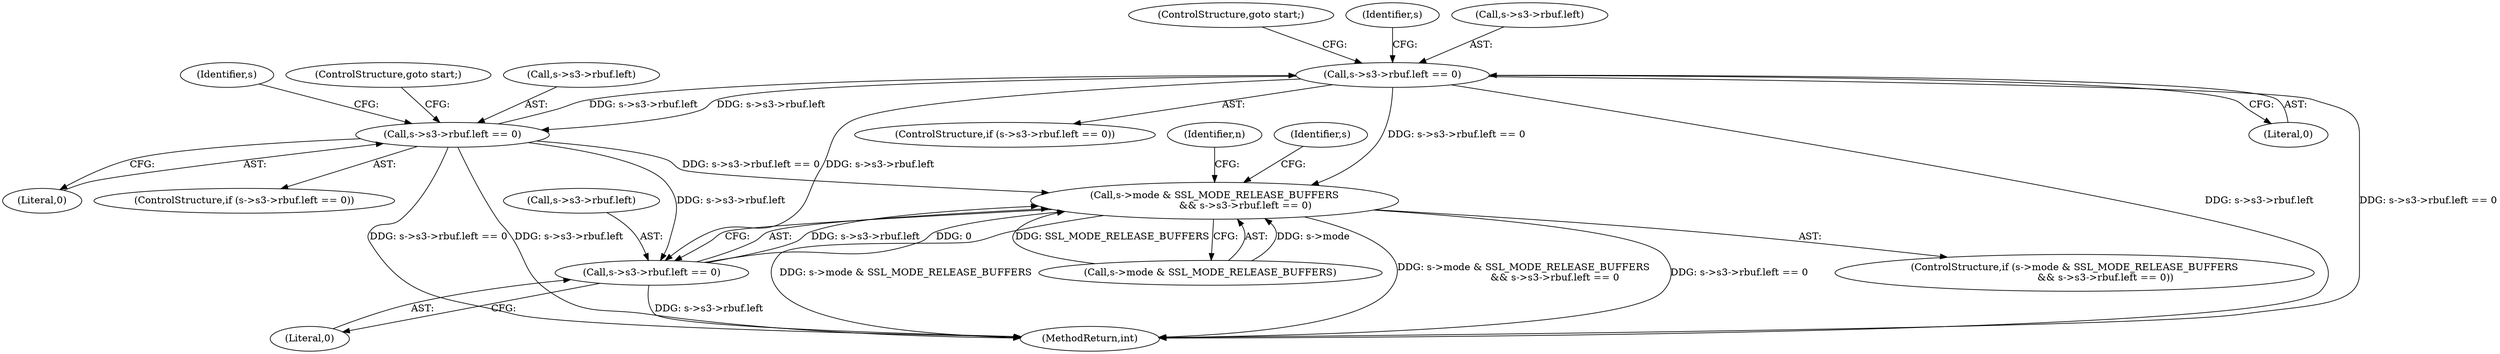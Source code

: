 digraph "0_openssl_e9bbefbf0f24c57645e7ad6a5a71ae649d18ac8e_0@pointer" {
"1001391" [label="(Call,s->s3->rbuf.left == 0)"];
"1000849" [label="(Call,s->s3->rbuf.left == 0)"];
"1001391" [label="(Call,s->s3->rbuf.left == 0)"];
"1000501" [label="(Call,s->mode & SSL_MODE_RELEASE_BUFFERS\n                    && s->s3->rbuf.left == 0)"];
"1000507" [label="(Call,s->s3->rbuf.left == 0)"];
"1000849" [label="(Call,s->s3->rbuf.left == 0)"];
"1000500" [label="(ControlStructure,if (s->mode & SSL_MODE_RELEASE_BUFFERS\n                    && s->s3->rbuf.left == 0))"];
"1000862" [label="(Identifier,s)"];
"1000857" [label="(Literal,0)"];
"1001399" [label="(Literal,0)"];
"1000517" [label="(Identifier,s)"];
"1001418" [label="(ControlStructure,goto start;)"];
"1000502" [label="(Call,s->mode & SSL_MODE_RELEASE_BUFFERS)"];
"1001390" [label="(ControlStructure,if (s->s3->rbuf.left == 0))"];
"1000848" [label="(ControlStructure,if (s->s3->rbuf.left == 0))"];
"1000876" [label="(ControlStructure,goto start;)"];
"1000501" [label="(Call,s->mode & SSL_MODE_RELEASE_BUFFERS\n                    && s->s3->rbuf.left == 0)"];
"1000508" [label="(Call,s->s3->rbuf.left)"];
"1001522" [label="(MethodReturn,int)"];
"1000515" [label="(Literal,0)"];
"1000850" [label="(Call,s->s3->rbuf.left)"];
"1001404" [label="(Identifier,s)"];
"1000507" [label="(Call,s->s3->rbuf.left == 0)"];
"1001391" [label="(Call,s->s3->rbuf.left == 0)"];
"1001392" [label="(Call,s->s3->rbuf.left)"];
"1000519" [label="(Identifier,n)"];
"1001391" -> "1001390"  [label="AST: "];
"1001391" -> "1001399"  [label="CFG: "];
"1001392" -> "1001391"  [label="AST: "];
"1001399" -> "1001391"  [label="AST: "];
"1001404" -> "1001391"  [label="CFG: "];
"1001418" -> "1001391"  [label="CFG: "];
"1001391" -> "1001522"  [label="DDG: s->s3->rbuf.left"];
"1001391" -> "1001522"  [label="DDG: s->s3->rbuf.left == 0"];
"1001391" -> "1000501"  [label="DDG: s->s3->rbuf.left == 0"];
"1001391" -> "1000507"  [label="DDG: s->s3->rbuf.left"];
"1001391" -> "1000849"  [label="DDG: s->s3->rbuf.left"];
"1000849" -> "1001391"  [label="DDG: s->s3->rbuf.left"];
"1000849" -> "1000848"  [label="AST: "];
"1000849" -> "1000857"  [label="CFG: "];
"1000850" -> "1000849"  [label="AST: "];
"1000857" -> "1000849"  [label="AST: "];
"1000862" -> "1000849"  [label="CFG: "];
"1000876" -> "1000849"  [label="CFG: "];
"1000849" -> "1001522"  [label="DDG: s->s3->rbuf.left == 0"];
"1000849" -> "1001522"  [label="DDG: s->s3->rbuf.left"];
"1000849" -> "1000501"  [label="DDG: s->s3->rbuf.left == 0"];
"1000849" -> "1000507"  [label="DDG: s->s3->rbuf.left"];
"1000501" -> "1000500"  [label="AST: "];
"1000501" -> "1000502"  [label="CFG: "];
"1000501" -> "1000507"  [label="CFG: "];
"1000502" -> "1000501"  [label="AST: "];
"1000507" -> "1000501"  [label="AST: "];
"1000517" -> "1000501"  [label="CFG: "];
"1000519" -> "1000501"  [label="CFG: "];
"1000501" -> "1001522"  [label="DDG: s->s3->rbuf.left == 0"];
"1000501" -> "1001522"  [label="DDG: s->mode & SSL_MODE_RELEASE_BUFFERS"];
"1000501" -> "1001522"  [label="DDG: s->mode & SSL_MODE_RELEASE_BUFFERS\n                    && s->s3->rbuf.left == 0"];
"1000502" -> "1000501"  [label="DDG: s->mode"];
"1000502" -> "1000501"  [label="DDG: SSL_MODE_RELEASE_BUFFERS"];
"1000507" -> "1000501"  [label="DDG: s->s3->rbuf.left"];
"1000507" -> "1000501"  [label="DDG: 0"];
"1000507" -> "1000515"  [label="CFG: "];
"1000508" -> "1000507"  [label="AST: "];
"1000515" -> "1000507"  [label="AST: "];
"1000507" -> "1001522"  [label="DDG: s->s3->rbuf.left"];
}

